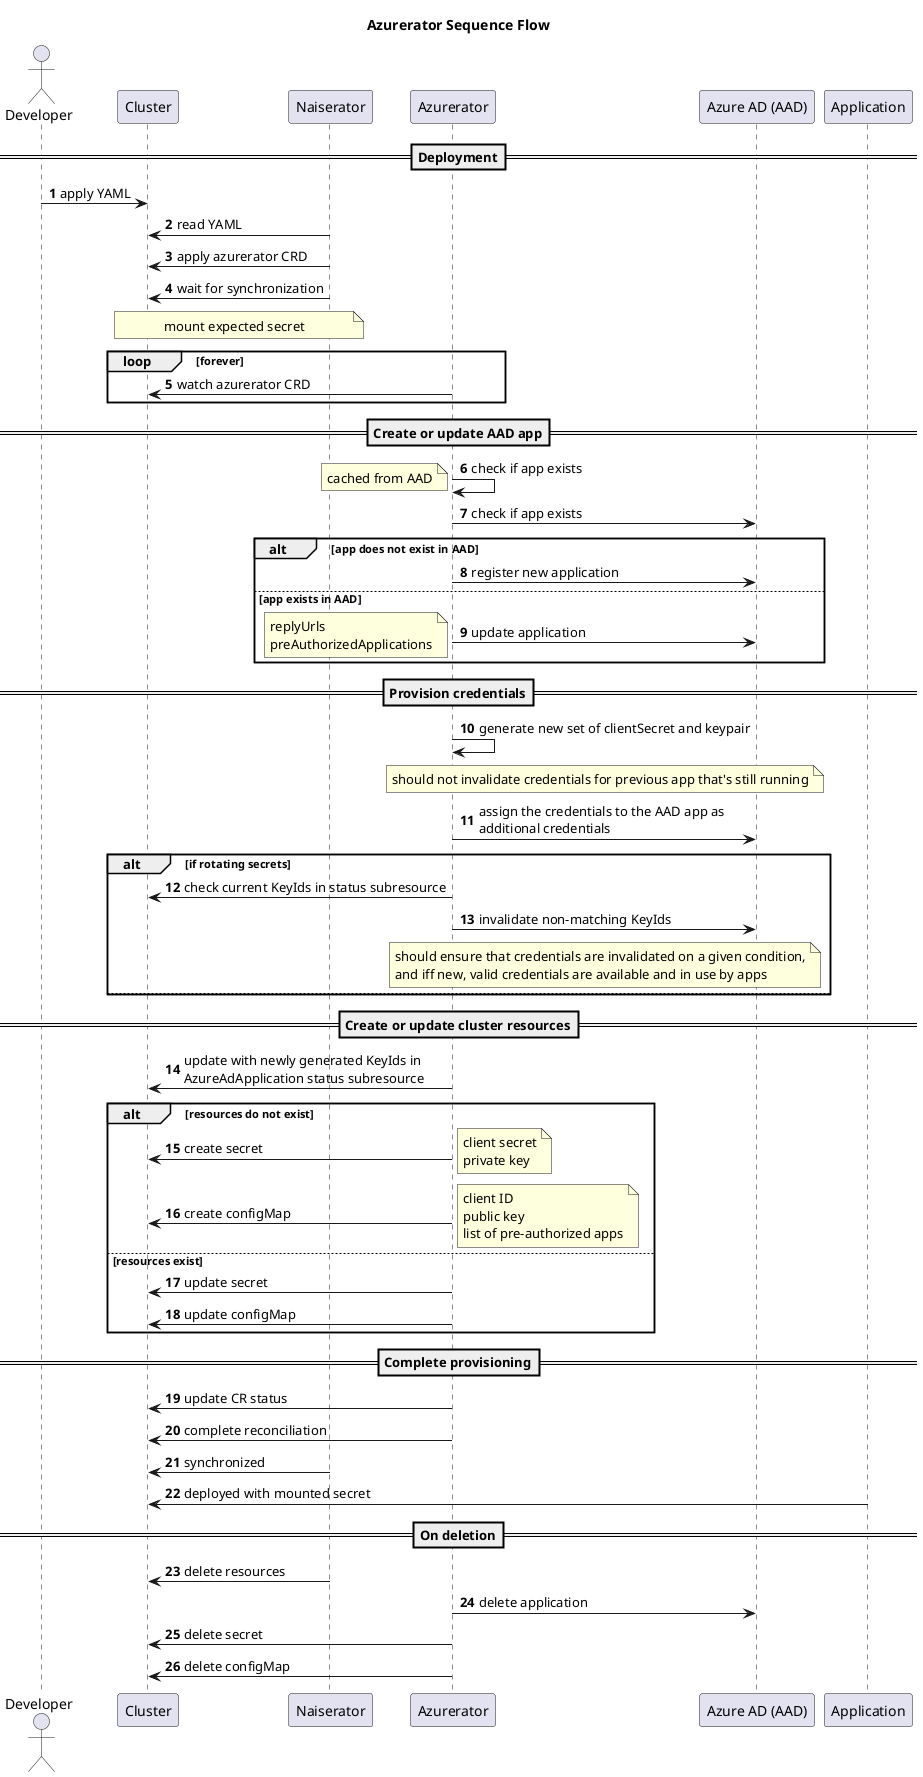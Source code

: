 @startuml component
title Azurerator Sequence Flow
skinparam maxMessageSize 300
autonumber

actor developer as "Developer"
participant cluster as "Cluster"
participant naiserator as "Naiserator"
participant azurerator as "Azurerator"
participant azuread as "Azure AD (AAD)"
participant application as "Application"

==Deployment==
developer -> cluster: apply YAML
cluster <- naiserator: read YAML
cluster <- naiserator: apply azurerator CRD
naiserator -> cluster: wait for synchronization
note over naiserator, cluster: mount expected secret

loop forever
	azurerator -> cluster: watch azurerator CRD
end

==Create or update AAD app==
azurerator -> azurerator: check if app exists
note left: cached from AAD
azurerator -> azuread: check if app exists
alt app does not exist in AAD
	azurerator -> azuread: register new application
else app exists in AAD
    azurerator -> azuread: update application
    note left
        replyUrls
        preAuthorizedApplications
    end note
end

==Provision credentials==

azurerator -> azurerator: generate new set of clientSecret and keypair
note over azurerator, azuread
    should not invalidate credentials for previous app that's still running
end note

azurerator -> azuread: assign the credentials to the AAD app as additional credentials

alt if rotating secrets
    azurerator -> cluster: check current KeyIds in status subresource
    azurerator -> azuread: invalidate non-matching KeyIds
    note over azurerator, azuread
        should ensure that credentials are invalidated on a given condition,
        and iff new, valid credentials are available and in use by apps
    end note
else

end

==Create or update cluster resources==
azurerator -> cluster: update with newly generated KeyIds in AzureAdApplication status subresource

alt resources do not exist
	azurerator -> cluster: create secret
	note right
        client secret
        private key
    end note
	azurerator -> cluster: create configMap
	note right
        client ID
        public key
        list of pre-authorized apps
    end note
else resources exist
    azurerator -> cluster: update secret
    azurerator -> cluster: update configMap
end

==Complete provisioning==
    azurerator -> cluster: update CR status
    azurerator -> cluster: complete reconciliation
    naiserator -> cluster: synchronized
    application -> cluster: deployed with mounted secret

==On deletion==
    naiserator -> cluster: delete resources
    azurerator -> azuread: delete application
    azurerator -> cluster: delete secret
    azurerator -> cluster: delete configMap

@enduml
